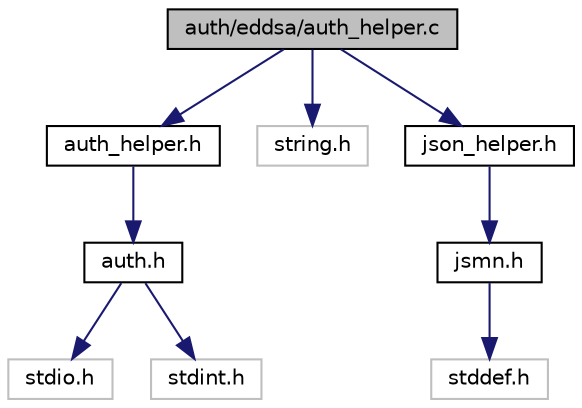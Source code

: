 digraph "auth/eddsa/auth_helper.c"
{
  edge [fontname="Helvetica",fontsize="10",labelfontname="Helvetica",labelfontsize="10"];
  node [fontname="Helvetica",fontsize="10",shape=record];
  Node0 [label="auth/eddsa/auth_helper.c",height=0.2,width=0.4,color="black", fillcolor="grey75", style="filled", fontcolor="black"];
  Node0 -> Node1 [color="midnightblue",fontsize="10",style="solid",fontname="Helvetica"];
  Node1 [label="auth_helper.h",height=0.2,width=0.4,color="black", fillcolor="white", style="filled",URL="$auth__helper_8h.html"];
  Node1 -> Node2 [color="midnightblue",fontsize="10",style="solid",fontname="Helvetica"];
  Node2 [label="auth.h",height=0.2,width=0.4,color="black", fillcolor="white", style="filled",URL="$auth_8h.html"];
  Node2 -> Node3 [color="midnightblue",fontsize="10",style="solid",fontname="Helvetica"];
  Node3 [label="stdio.h",height=0.2,width=0.4,color="grey75", fillcolor="white", style="filled"];
  Node2 -> Node4 [color="midnightblue",fontsize="10",style="solid",fontname="Helvetica"];
  Node4 [label="stdint.h",height=0.2,width=0.4,color="grey75", fillcolor="white", style="filled"];
  Node0 -> Node5 [color="midnightblue",fontsize="10",style="solid",fontname="Helvetica"];
  Node5 [label="string.h",height=0.2,width=0.4,color="grey75", fillcolor="white", style="filled"];
  Node0 -> Node6 [color="midnightblue",fontsize="10",style="solid",fontname="Helvetica"];
  Node6 [label="json_helper.h",height=0.2,width=0.4,color="black", fillcolor="white", style="filled",URL="$json__helper_8h.html"];
  Node6 -> Node7 [color="midnightblue",fontsize="10",style="solid",fontname="Helvetica"];
  Node7 [label="jsmn.h",height=0.2,width=0.4,color="black", fillcolor="white", style="filled",URL="$jsmn_8h.html"];
  Node7 -> Node8 [color="midnightblue",fontsize="10",style="solid",fontname="Helvetica"];
  Node8 [label="stddef.h",height=0.2,width=0.4,color="grey75", fillcolor="white", style="filled"];
}
